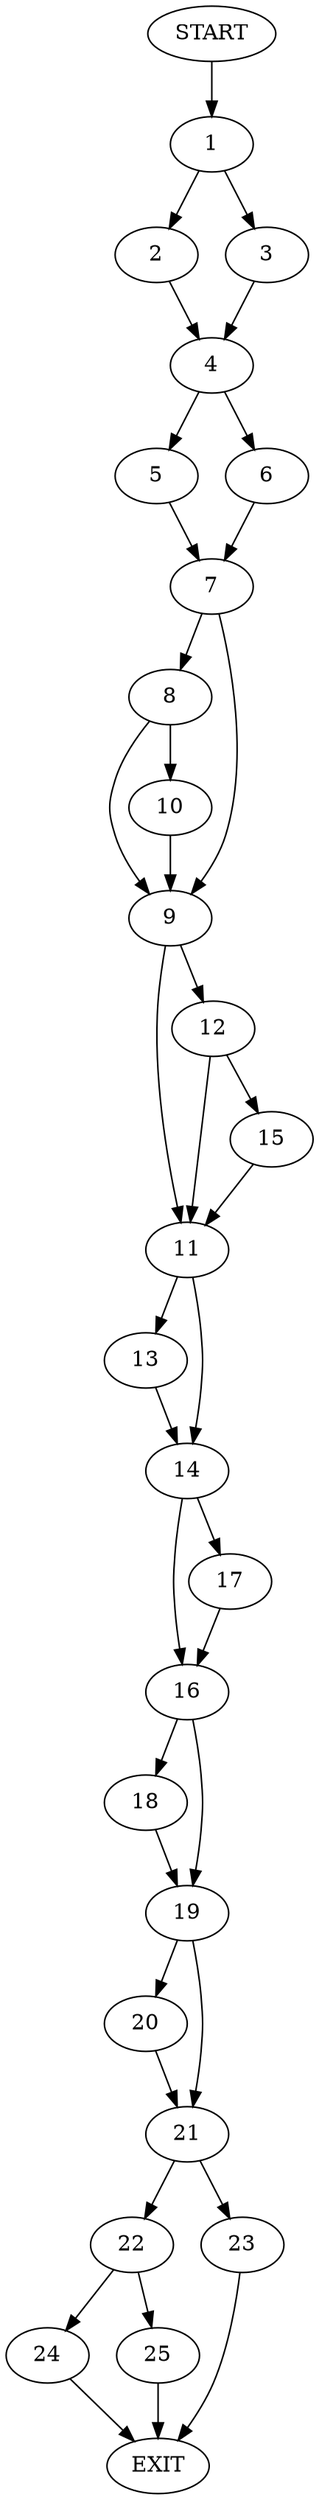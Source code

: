 digraph {
0 [label="START"]
26 [label="EXIT"]
0 -> 1
1 -> 2
1 -> 3
2 -> 4
3 -> 4
4 -> 5
4 -> 6
5 -> 7
6 -> 7
7 -> 8
7 -> 9
8 -> 10
8 -> 9
9 -> 11
9 -> 12
10 -> 9
11 -> 13
11 -> 14
12 -> 11
12 -> 15
15 -> 11
14 -> 16
14 -> 17
13 -> 14
17 -> 16
16 -> 18
16 -> 19
19 -> 20
19 -> 21
18 -> 19
21 -> 22
21 -> 23
20 -> 21
23 -> 26
22 -> 24
22 -> 25
25 -> 26
24 -> 26
}
